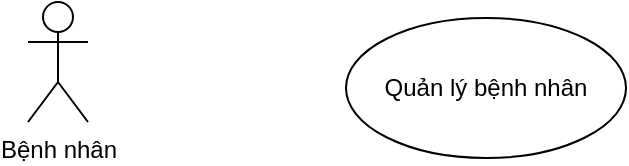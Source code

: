 <mxfile>
    <diagram id="3CGOplF_25yKbEWaD3JT" name="ca">
        <mxGraphModel dx="820" dy="488" grid="0" gridSize="10" guides="1" tooltips="1" connect="1" arrows="1" fold="1" page="1" pageScale="1" pageWidth="850" pageHeight="1100" math="0" shadow="0">
            <root>
                <mxCell id="0"/>
                <mxCell id="1" parent="0"/>
                <mxCell id="2" value="Bệnh nhân" style="shape=umlActor;verticalLabelPosition=bottom;verticalAlign=top;html=1;" vertex="1" parent="1">
                    <mxGeometry x="63" y="176" width="30" height="60" as="geometry"/>
                </mxCell>
                <mxCell id="3" value="Quản lý bệnh nhân" style="ellipse;whiteSpace=wrap;html=1;" vertex="1" parent="1">
                    <mxGeometry x="222" y="184" width="140" height="70" as="geometry"/>
                </mxCell>
            </root>
        </mxGraphModel>
    </diagram>
</mxfile>